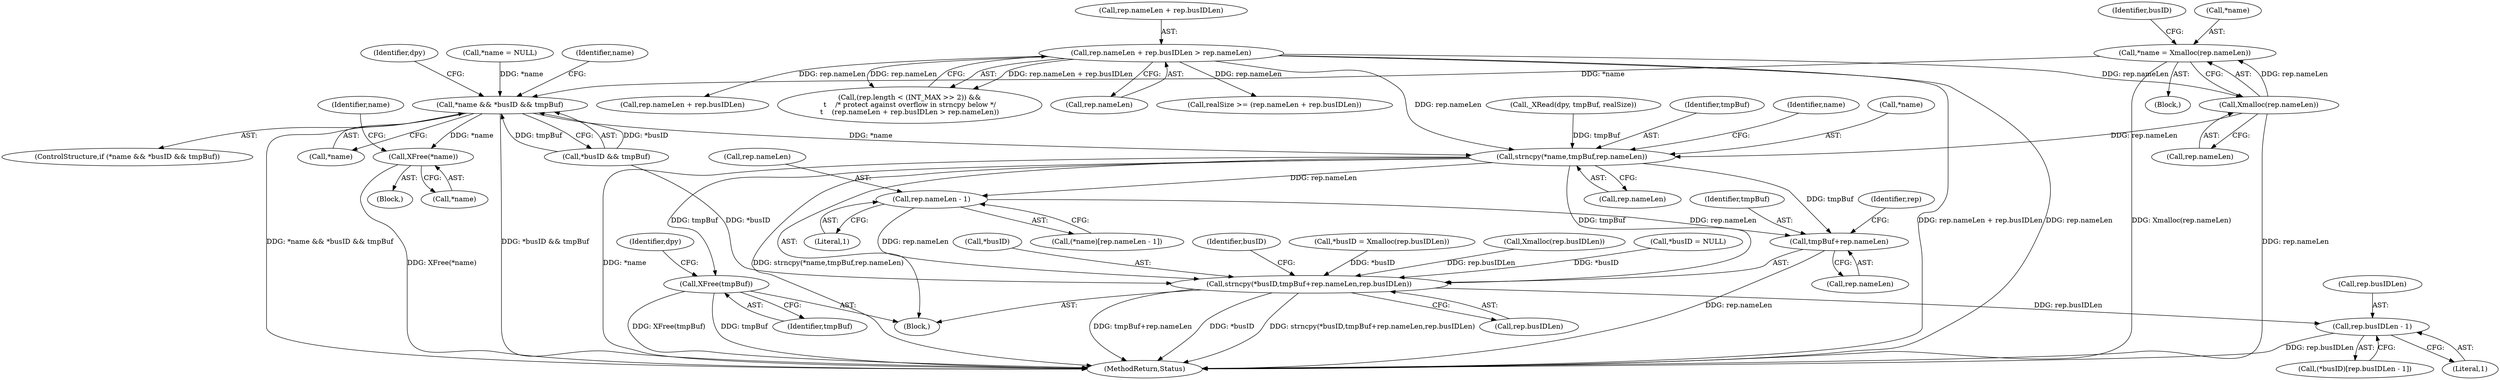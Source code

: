 digraph "0_libXvMC_2cd95e7da8367cccdcdd5c9b160012d1dec5cbdb@pointer" {
"1000337" [label="(Call,*name = Xmalloc(rep.nameLen))"];
"1000340" [label="(Call,Xmalloc(rep.nameLen))"];
"1000303" [label="(Call,rep.nameLen + rep.busIDLen > rep.nameLen)"];
"1000352" [label="(Call,*name && *busID && tmpBuf)"];
"1000364" [label="(Call,strncpy(*name,tmpBuf,rep.nameLen))"];
"1000375" [label="(Call,rep.nameLen - 1)"];
"1000381" [label="(Call,strncpy(*busID,tmpBuf+rep.nameLen,rep.busIDLen))"];
"1000396" [label="(Call,rep.busIDLen - 1)"];
"1000384" [label="(Call,tmpBuf+rep.nameLen)"];
"1000402" [label="(Call,XFree(tmpBuf))"];
"1000406" [label="(Call,XFree(*name))"];
"1000374" [label="(Identifier,name)"];
"1000382" [label="(Call,*busID)"];
"1000403" [label="(Identifier,tmpBuf)"];
"1000340" [label="(Call,Xmalloc(rep.nameLen))"];
"1000397" [label="(Call,rep.busIDLen)"];
"1000295" [label="(Call,(rep.length < (INT_MAX >> 2)) &&\n\t    /* protect against overflow in strncpy below */\n\t    (rep.nameLen + rep.busIDLen > rep.nameLen))"];
"1000352" [label="(Call,*name && *busID && tmpBuf)"];
"1000311" [label="(Call,rep.nameLen)"];
"1000393" [label="(Call,(*busID)[rep.busIDLen - 1])"];
"1000384" [label="(Call,tmpBuf+rep.nameLen)"];
"1000386" [label="(Call,rep.nameLen)"];
"1000365" [label="(Call,*name)"];
"1000303" [label="(Call,rep.nameLen + rep.busIDLen > rep.nameLen)"];
"1000406" [label="(Call,XFree(*name))"];
"1000360" [label="(Call,_XRead(dpy, tmpBuf, realSize))"];
"1000376" [label="(Call,rep.nameLen)"];
"1000395" [label="(Identifier,busID)"];
"1000402" [label="(Call,XFree(tmpBuf))"];
"1000367" [label="(Identifier,tmpBuf)"];
"1000407" [label="(Call,*name)"];
"1000338" [label="(Call,*name)"];
"1000364" [label="(Call,strncpy(*name,tmpBuf,rep.nameLen))"];
"1000304" [label="(Call,rep.nameLen + rep.busIDLen)"];
"1000396" [label="(Call,rep.busIDLen - 1)"];
"1000390" [label="(Identifier,rep)"];
"1000133" [label="(Call,*name = NULL)"];
"1000323" [label="(Call,realSize >= (rep.nameLen + rep.busIDLen))"];
"1000389" [label="(Call,rep.busIDLen)"];
"1000372" [label="(Call,(*name)[rep.nameLen - 1])"];
"1000381" [label="(Call,strncpy(*busID,tmpBuf+rep.nameLen,rep.busIDLen))"];
"1000385" [label="(Identifier,tmpBuf)"];
"1000411" [label="(Identifier,name)"];
"1000341" [label="(Call,rep.nameLen)"];
"1000346" [label="(Identifier,busID)"];
"1000359" [label="(Block,)"];
"1000344" [label="(Call,*busID = Xmalloc(rep.busIDLen))"];
"1000375" [label="(Call,rep.nameLen - 1)"];
"1000408" [label="(Identifier,name)"];
"1000337" [label="(Call,*name = Xmalloc(rep.nameLen))"];
"1000347" [label="(Call,Xmalloc(rep.busIDLen))"];
"1000325" [label="(Call,rep.nameLen + rep.busIDLen)"];
"1000355" [label="(Call,*busID && tmpBuf)"];
"1000379" [label="(Literal,1)"];
"1000400" [label="(Literal,1)"];
"1000137" [label="(Call,*busID = NULL)"];
"1000353" [label="(Call,*name)"];
"1000332" [label="(Block,)"];
"1000434" [label="(Identifier,dpy)"];
"1000351" [label="(ControlStructure,if (*name && *busID && tmpBuf))"];
"1000361" [label="(Identifier,dpy)"];
"1000368" [label="(Call,rep.nameLen)"];
"1000476" [label="(MethodReturn,Status)"];
"1000405" [label="(Block,)"];
"1000337" -> "1000332"  [label="AST: "];
"1000337" -> "1000340"  [label="CFG: "];
"1000338" -> "1000337"  [label="AST: "];
"1000340" -> "1000337"  [label="AST: "];
"1000346" -> "1000337"  [label="CFG: "];
"1000337" -> "1000476"  [label="DDG: Xmalloc(rep.nameLen)"];
"1000340" -> "1000337"  [label="DDG: rep.nameLen"];
"1000337" -> "1000352"  [label="DDG: *name"];
"1000340" -> "1000341"  [label="CFG: "];
"1000341" -> "1000340"  [label="AST: "];
"1000340" -> "1000476"  [label="DDG: rep.nameLen"];
"1000303" -> "1000340"  [label="DDG: rep.nameLen"];
"1000340" -> "1000364"  [label="DDG: rep.nameLen"];
"1000303" -> "1000295"  [label="AST: "];
"1000303" -> "1000311"  [label="CFG: "];
"1000304" -> "1000303"  [label="AST: "];
"1000311" -> "1000303"  [label="AST: "];
"1000295" -> "1000303"  [label="CFG: "];
"1000303" -> "1000476"  [label="DDG: rep.nameLen + rep.busIDLen"];
"1000303" -> "1000476"  [label="DDG: rep.nameLen"];
"1000303" -> "1000295"  [label="DDG: rep.nameLen + rep.busIDLen"];
"1000303" -> "1000295"  [label="DDG: rep.nameLen"];
"1000303" -> "1000323"  [label="DDG: rep.nameLen"];
"1000303" -> "1000325"  [label="DDG: rep.nameLen"];
"1000303" -> "1000364"  [label="DDG: rep.nameLen"];
"1000352" -> "1000351"  [label="AST: "];
"1000352" -> "1000353"  [label="CFG: "];
"1000352" -> "1000355"  [label="CFG: "];
"1000353" -> "1000352"  [label="AST: "];
"1000355" -> "1000352"  [label="AST: "];
"1000361" -> "1000352"  [label="CFG: "];
"1000408" -> "1000352"  [label="CFG: "];
"1000352" -> "1000476"  [label="DDG: *name && *busID && tmpBuf"];
"1000352" -> "1000476"  [label="DDG: *busID && tmpBuf"];
"1000133" -> "1000352"  [label="DDG: *name"];
"1000355" -> "1000352"  [label="DDG: *busID"];
"1000355" -> "1000352"  [label="DDG: tmpBuf"];
"1000352" -> "1000364"  [label="DDG: *name"];
"1000352" -> "1000406"  [label="DDG: *name"];
"1000364" -> "1000359"  [label="AST: "];
"1000364" -> "1000368"  [label="CFG: "];
"1000365" -> "1000364"  [label="AST: "];
"1000367" -> "1000364"  [label="AST: "];
"1000368" -> "1000364"  [label="AST: "];
"1000374" -> "1000364"  [label="CFG: "];
"1000364" -> "1000476"  [label="DDG: *name"];
"1000364" -> "1000476"  [label="DDG: strncpy(*name,tmpBuf,rep.nameLen)"];
"1000360" -> "1000364"  [label="DDG: tmpBuf"];
"1000364" -> "1000375"  [label="DDG: rep.nameLen"];
"1000364" -> "1000381"  [label="DDG: tmpBuf"];
"1000364" -> "1000384"  [label="DDG: tmpBuf"];
"1000364" -> "1000402"  [label="DDG: tmpBuf"];
"1000375" -> "1000372"  [label="AST: "];
"1000375" -> "1000379"  [label="CFG: "];
"1000376" -> "1000375"  [label="AST: "];
"1000379" -> "1000375"  [label="AST: "];
"1000372" -> "1000375"  [label="CFG: "];
"1000375" -> "1000381"  [label="DDG: rep.nameLen"];
"1000375" -> "1000384"  [label="DDG: rep.nameLen"];
"1000381" -> "1000359"  [label="AST: "];
"1000381" -> "1000389"  [label="CFG: "];
"1000382" -> "1000381"  [label="AST: "];
"1000384" -> "1000381"  [label="AST: "];
"1000389" -> "1000381"  [label="AST: "];
"1000395" -> "1000381"  [label="CFG: "];
"1000381" -> "1000476"  [label="DDG: tmpBuf+rep.nameLen"];
"1000381" -> "1000476"  [label="DDG: *busID"];
"1000381" -> "1000476"  [label="DDG: strncpy(*busID,tmpBuf+rep.nameLen,rep.busIDLen)"];
"1000355" -> "1000381"  [label="DDG: *busID"];
"1000137" -> "1000381"  [label="DDG: *busID"];
"1000344" -> "1000381"  [label="DDG: *busID"];
"1000347" -> "1000381"  [label="DDG: rep.busIDLen"];
"1000381" -> "1000396"  [label="DDG: rep.busIDLen"];
"1000396" -> "1000393"  [label="AST: "];
"1000396" -> "1000400"  [label="CFG: "];
"1000397" -> "1000396"  [label="AST: "];
"1000400" -> "1000396"  [label="AST: "];
"1000393" -> "1000396"  [label="CFG: "];
"1000396" -> "1000476"  [label="DDG: rep.busIDLen"];
"1000384" -> "1000386"  [label="CFG: "];
"1000385" -> "1000384"  [label="AST: "];
"1000386" -> "1000384"  [label="AST: "];
"1000390" -> "1000384"  [label="CFG: "];
"1000384" -> "1000476"  [label="DDG: rep.nameLen"];
"1000402" -> "1000359"  [label="AST: "];
"1000402" -> "1000403"  [label="CFG: "];
"1000403" -> "1000402"  [label="AST: "];
"1000434" -> "1000402"  [label="CFG: "];
"1000402" -> "1000476"  [label="DDG: XFree(tmpBuf)"];
"1000402" -> "1000476"  [label="DDG: tmpBuf"];
"1000406" -> "1000405"  [label="AST: "];
"1000406" -> "1000407"  [label="CFG: "];
"1000407" -> "1000406"  [label="AST: "];
"1000411" -> "1000406"  [label="CFG: "];
"1000406" -> "1000476"  [label="DDG: XFree(*name)"];
}
